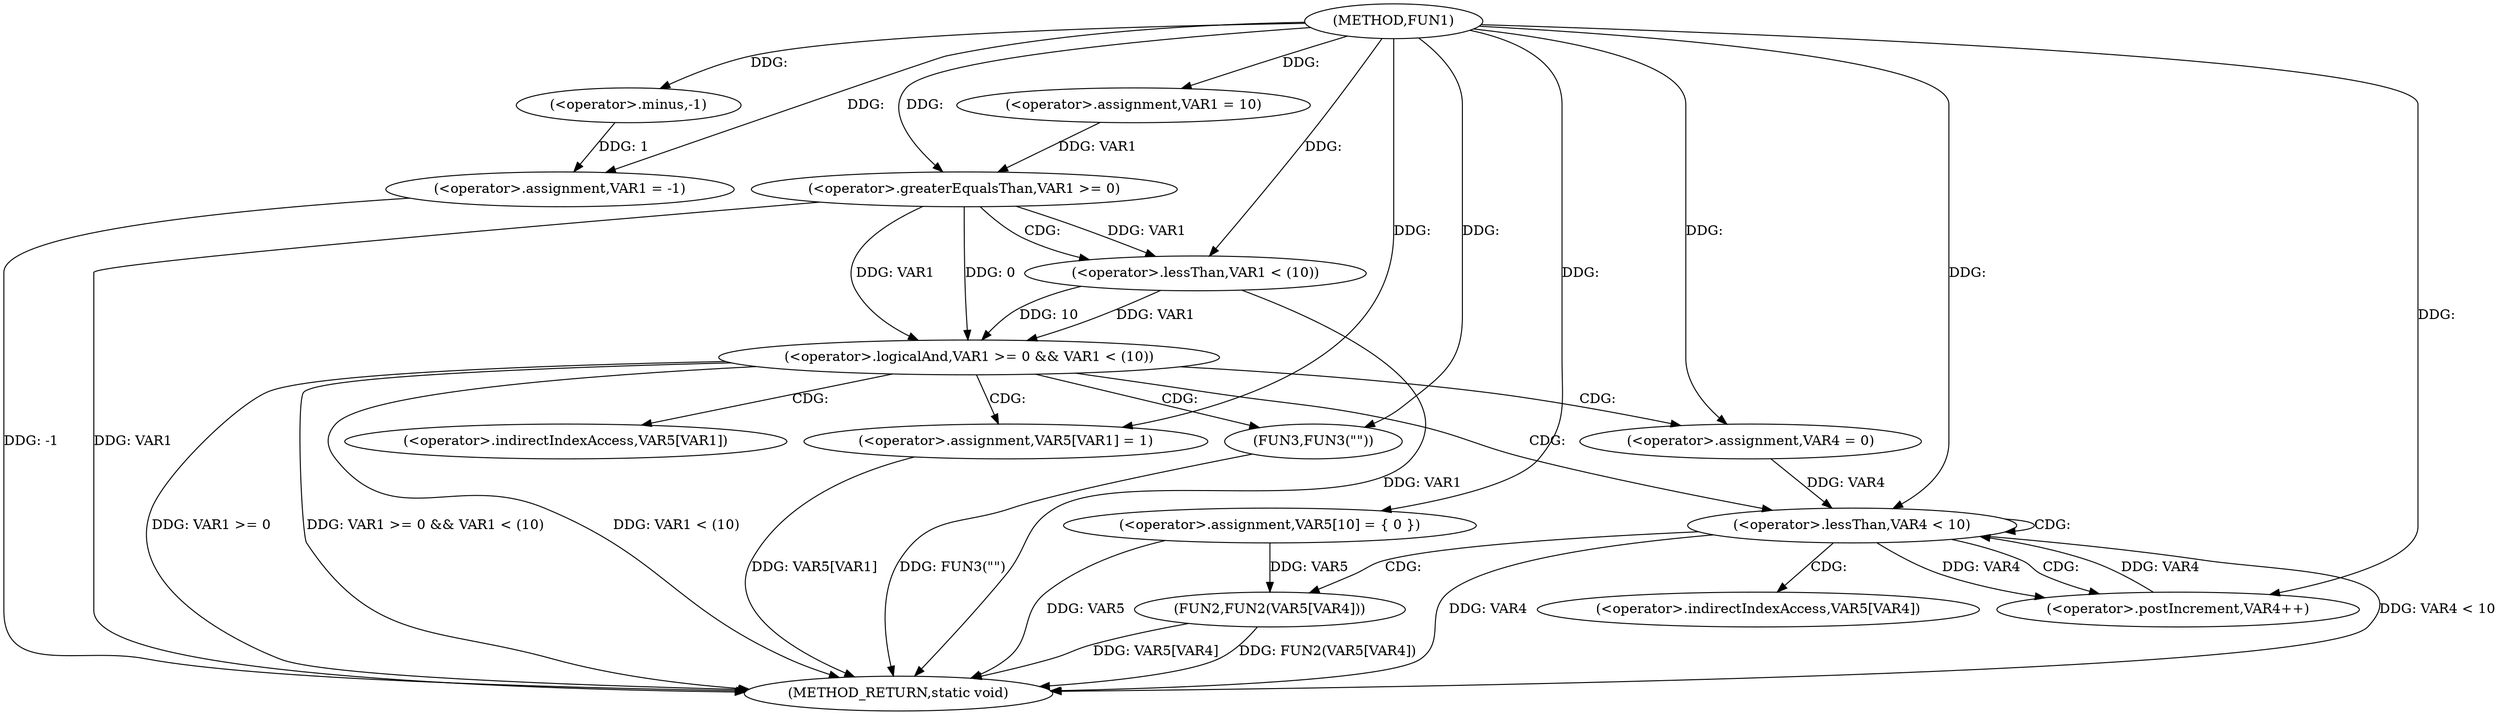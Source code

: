 digraph FUN1 {  
"1000100" [label = "(METHOD,FUN1)" ]
"1000151" [label = "(METHOD_RETURN,static void)" ]
"1000103" [label = "(<operator>.assignment,VAR1 = -1)" ]
"1000105" [label = "(<operator>.minus,-1)" ]
"1000109" [label = "(<operator>.assignment,VAR1 = 10)" ]
"1000117" [label = "(<operator>.assignment,VAR5[10] = { 0 })" ]
"1000120" [label = "(<operator>.logicalAnd,VAR1 >= 0 && VAR1 < (10))" ]
"1000121" [label = "(<operator>.greaterEqualsThan,VAR1 >= 0)" ]
"1000124" [label = "(<operator>.lessThan,VAR1 < (10))" ]
"1000128" [label = "(<operator>.assignment,VAR5[VAR1] = 1)" ]
"1000134" [label = "(<operator>.assignment,VAR4 = 0)" ]
"1000137" [label = "(<operator>.lessThan,VAR4 < 10)" ]
"1000140" [label = "(<operator>.postIncrement,VAR4++)" ]
"1000143" [label = "(FUN2,FUN2(VAR5[VAR4]))" ]
"1000149" [label = "(FUN3,FUN3(\"\"))" ]
"1000129" [label = "(<operator>.indirectIndexAccess,VAR5[VAR1])" ]
"1000144" [label = "(<operator>.indirectIndexAccess,VAR5[VAR4])" ]
  "1000124" -> "1000151"  [ label = "DDG: VAR1"] 
  "1000103" -> "1000151"  [ label = "DDG: -1"] 
  "1000120" -> "1000151"  [ label = "DDG: VAR1 >= 0"] 
  "1000149" -> "1000151"  [ label = "DDG: FUN3(\"\")"] 
  "1000117" -> "1000151"  [ label = "DDG: VAR5"] 
  "1000120" -> "1000151"  [ label = "DDG: VAR1 >= 0 && VAR1 < (10)"] 
  "1000120" -> "1000151"  [ label = "DDG: VAR1 < (10)"] 
  "1000128" -> "1000151"  [ label = "DDG: VAR5[VAR1]"] 
  "1000143" -> "1000151"  [ label = "DDG: VAR5[VAR4]"] 
  "1000143" -> "1000151"  [ label = "DDG: FUN2(VAR5[VAR4])"] 
  "1000121" -> "1000151"  [ label = "DDG: VAR1"] 
  "1000137" -> "1000151"  [ label = "DDG: VAR4"] 
  "1000137" -> "1000151"  [ label = "DDG: VAR4 < 10"] 
  "1000105" -> "1000103"  [ label = "DDG: 1"] 
  "1000100" -> "1000103"  [ label = "DDG: "] 
  "1000100" -> "1000105"  [ label = "DDG: "] 
  "1000100" -> "1000109"  [ label = "DDG: "] 
  "1000100" -> "1000117"  [ label = "DDG: "] 
  "1000121" -> "1000120"  [ label = "DDG: VAR1"] 
  "1000121" -> "1000120"  [ label = "DDG: 0"] 
  "1000109" -> "1000121"  [ label = "DDG: VAR1"] 
  "1000100" -> "1000121"  [ label = "DDG: "] 
  "1000124" -> "1000120"  [ label = "DDG: VAR1"] 
  "1000124" -> "1000120"  [ label = "DDG: 10"] 
  "1000121" -> "1000124"  [ label = "DDG: VAR1"] 
  "1000100" -> "1000124"  [ label = "DDG: "] 
  "1000100" -> "1000128"  [ label = "DDG: "] 
  "1000100" -> "1000134"  [ label = "DDG: "] 
  "1000140" -> "1000137"  [ label = "DDG: VAR4"] 
  "1000134" -> "1000137"  [ label = "DDG: VAR4"] 
  "1000100" -> "1000137"  [ label = "DDG: "] 
  "1000137" -> "1000140"  [ label = "DDG: VAR4"] 
  "1000100" -> "1000140"  [ label = "DDG: "] 
  "1000117" -> "1000143"  [ label = "DDG: VAR5"] 
  "1000100" -> "1000149"  [ label = "DDG: "] 
  "1000120" -> "1000128"  [ label = "CDG: "] 
  "1000120" -> "1000137"  [ label = "CDG: "] 
  "1000120" -> "1000129"  [ label = "CDG: "] 
  "1000120" -> "1000149"  [ label = "CDG: "] 
  "1000120" -> "1000134"  [ label = "CDG: "] 
  "1000121" -> "1000124"  [ label = "CDG: "] 
  "1000137" -> "1000137"  [ label = "CDG: "] 
  "1000137" -> "1000143"  [ label = "CDG: "] 
  "1000137" -> "1000144"  [ label = "CDG: "] 
  "1000137" -> "1000140"  [ label = "CDG: "] 
}
